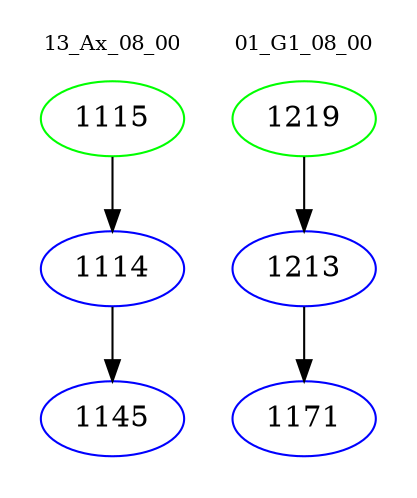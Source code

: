 digraph{
subgraph cluster_0 {
color = white
label = "13_Ax_08_00";
fontsize=10;
T0_1115 [label="1115", color="green"]
T0_1115 -> T0_1114 [color="black"]
T0_1114 [label="1114", color="blue"]
T0_1114 -> T0_1145 [color="black"]
T0_1145 [label="1145", color="blue"]
}
subgraph cluster_1 {
color = white
label = "01_G1_08_00";
fontsize=10;
T1_1219 [label="1219", color="green"]
T1_1219 -> T1_1213 [color="black"]
T1_1213 [label="1213", color="blue"]
T1_1213 -> T1_1171 [color="black"]
T1_1171 [label="1171", color="blue"]
}
}
